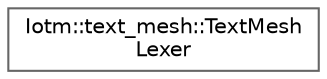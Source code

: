digraph "Graphical Class Hierarchy"
{
 // INTERACTIVE_SVG=YES
 // LATEX_PDF_SIZE
  bgcolor="transparent";
  edge [fontname=Helvetica,fontsize=10,labelfontname=Helvetica,labelfontsize=10];
  node [fontname=Helvetica,fontsize=10,shape=box,height=0.2,width=0.4];
  rankdir="LR";
  Node0 [id="Node000000",label="Iotm::text_mesh::TextMesh\lLexer",height=0.2,width=0.4,color="grey40", fillcolor="white", style="filled",URL="$classIotm_1_1text__mesh_1_1TextMeshLexer.html",tooltip=" "];
}
